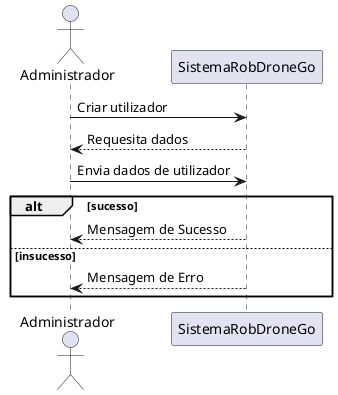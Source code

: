 @startuml vp1
actor Administrador as actor
participant SistemaRobDroneGo as srdg
actor -> srdg: Criar utilizador
srdg --> actor : Requesita dados
actor -> srdg: Envia dados de utilizador
alt sucesso
srdg --> actor : Mensagem de Sucesso
else insucesso
srdg -->actor : Mensagem de Erro
end
@enduml